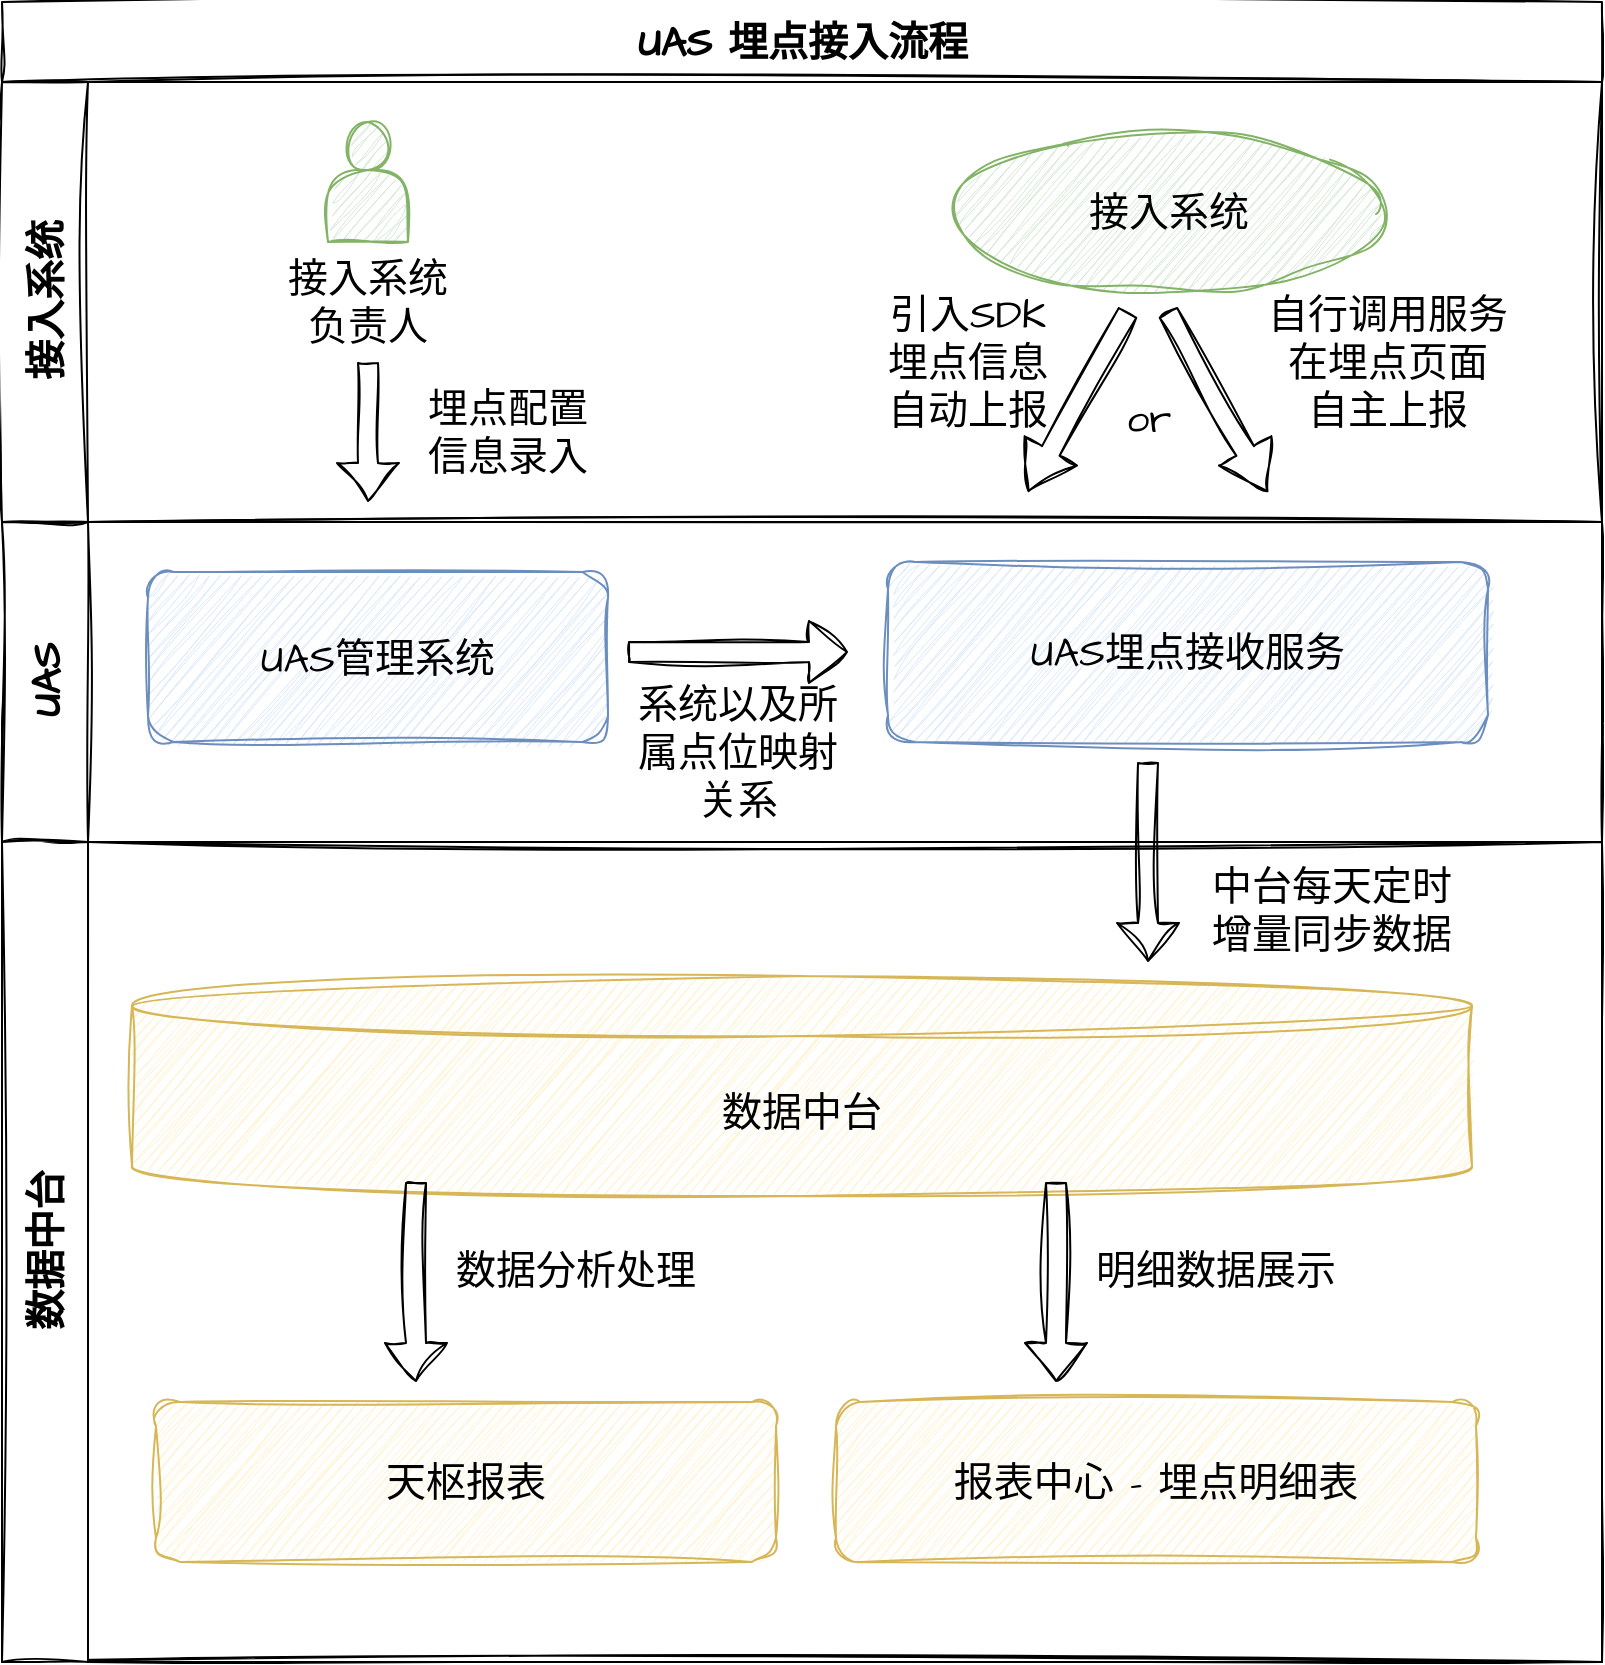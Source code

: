 <mxfile version="21.3.6" type="github">
  <diagram id="C5RBs43oDa-KdzZeNtuy" name="Page-1">
    <mxGraphModel dx="1799" dy="1070" grid="1" gridSize="10" guides="1" tooltips="1" connect="1" arrows="1" fold="1" page="1" pageScale="1" pageWidth="827" pageHeight="1169" math="0" shadow="0">
      <root>
        <mxCell id="WIyWlLk6GJQsqaUBKTNV-0" />
        <mxCell id="WIyWlLk6GJQsqaUBKTNV-1" parent="WIyWlLk6GJQsqaUBKTNV-0" />
        <mxCell id="iw7mZYzHqcS886OfsrDb-45" value="UAS 埋点接入流程" style="swimlane;childLayout=stackLayout;resizeParent=1;resizeParentMax=0;horizontal=1;startSize=40;horizontalStack=0;sketch=1;hachureGap=4;jiggle=2;curveFitting=1;fontFamily=Architects Daughter;fontSource=https%3A%2F%2Ffonts.googleapis.com%2Fcss%3Ffamily%3DArchitects%2BDaughter;fontSize=20;labelBorderColor=none;html=1;" vertex="1" parent="WIyWlLk6GJQsqaUBKTNV-1">
          <mxGeometry x="13" y="100" width="800" height="830" as="geometry">
            <mxRectangle x="27" y="130" width="80" height="40" as="alternateBounds" />
          </mxGeometry>
        </mxCell>
        <mxCell id="iw7mZYzHqcS886OfsrDb-54" value="接入系统" style="swimlane;startSize=43;horizontal=0;html=1;sketch=1;hachureGap=4;jiggle=2;curveFitting=1;fontFamily=Architects Daughter;fontSource=https%3A%2F%2Ffonts.googleapis.com%2Fcss%3Ffamily%3DArchitects%2BDaughter;fontSize=20;" vertex="1" parent="iw7mZYzHqcS886OfsrDb-45">
          <mxGeometry y="40" width="800" height="220" as="geometry">
            <mxRectangle y="580" width="790" height="40" as="alternateBounds" />
          </mxGeometry>
        </mxCell>
        <mxCell id="iw7mZYzHqcS886OfsrDb-6" value="" style="shape=actor;whiteSpace=wrap;html=1;sketch=1;hachureGap=4;jiggle=2;curveFitting=1;fontFamily=Architects Daughter;fontSource=https%3A%2F%2Ffonts.googleapis.com%2Fcss%3Ffamily%3DArchitects%2BDaughter;fontSize=20;fillColor=#d5e8d4;strokeColor=#82b366;" vertex="1" parent="iw7mZYzHqcS886OfsrDb-54">
          <mxGeometry x="163" y="20" width="40" height="60" as="geometry" />
        </mxCell>
        <mxCell id="iw7mZYzHqcS886OfsrDb-7" value="接入系统" style="ellipse;whiteSpace=wrap;html=1;sketch=1;hachureGap=4;jiggle=2;curveFitting=1;fontFamily=Architects Daughter;fontSource=https%3A%2F%2Ffonts.googleapis.com%2Fcss%3Ffamily%3DArchitects%2BDaughter;fontSize=20;fillColor=#d5e8d4;strokeColor=#82b366;" vertex="1" parent="iw7mZYzHqcS886OfsrDb-54">
          <mxGeometry x="475.5" y="25" width="215" height="80" as="geometry" />
        </mxCell>
        <mxCell id="iw7mZYzHqcS886OfsrDb-11" value="接入系统负责人" style="text;html=1;strokeColor=none;fillColor=none;align=center;verticalAlign=middle;whiteSpace=wrap;rounded=0;fontSize=20;fontFamily=Architects Daughter;" vertex="1" parent="iw7mZYzHqcS886OfsrDb-54">
          <mxGeometry x="133" y="90" width="100" height="40" as="geometry" />
        </mxCell>
        <mxCell id="iw7mZYzHqcS886OfsrDb-13" value="" style="shape=flexArrow;endArrow=classic;html=1;rounded=0;sketch=1;hachureGap=4;jiggle=2;curveFitting=1;fontFamily=Architects Daughter;fontSource=https%3A%2F%2Ffonts.googleapis.com%2Fcss%3Ffamily%3DArchitects%2BDaughter;fontSize=16;" edge="1" parent="iw7mZYzHqcS886OfsrDb-54">
          <mxGeometry width="50" height="50" relative="1" as="geometry">
            <mxPoint x="183" y="140" as="sourcePoint" />
            <mxPoint x="183" y="210" as="targetPoint" />
          </mxGeometry>
        </mxCell>
        <mxCell id="iw7mZYzHqcS886OfsrDb-15" value="埋点配置信息录入" style="text;html=1;strokeColor=none;fillColor=none;align=center;verticalAlign=middle;whiteSpace=wrap;rounded=0;fontSize=20;fontFamily=Architects Daughter;" vertex="1" parent="iw7mZYzHqcS886OfsrDb-54">
          <mxGeometry x="203" y="160" width="100" height="30" as="geometry" />
        </mxCell>
        <mxCell id="iw7mZYzHqcS886OfsrDb-18" value="" style="shape=flexArrow;endArrow=classic;html=1;rounded=0;sketch=1;hachureGap=4;jiggle=2;curveFitting=1;fontFamily=Architects Daughter;fontSource=https%3A%2F%2Ffonts.googleapis.com%2Fcss%3Ffamily%3DArchitects%2BDaughter;fontSize=16;endWidth=19;endSize=7.33;" edge="1" parent="iw7mZYzHqcS886OfsrDb-54">
          <mxGeometry width="50" height="50" relative="1" as="geometry">
            <mxPoint x="563" y="115" as="sourcePoint" />
            <mxPoint x="513" y="205" as="targetPoint" />
          </mxGeometry>
        </mxCell>
        <mxCell id="iw7mZYzHqcS886OfsrDb-19" value="" style="shape=flexArrow;endArrow=classic;html=1;rounded=0;sketch=1;hachureGap=4;jiggle=2;curveFitting=1;fontFamily=Architects Daughter;fontSource=https%3A%2F%2Ffonts.googleapis.com%2Fcss%3Ffamily%3DArchitects%2BDaughter;fontSize=16;endWidth=19;endSize=7.33;" edge="1" parent="iw7mZYzHqcS886OfsrDb-54">
          <mxGeometry width="50" height="50" relative="1" as="geometry">
            <mxPoint x="583" y="115" as="sourcePoint" />
            <mxPoint x="633" y="205" as="targetPoint" />
          </mxGeometry>
        </mxCell>
        <mxCell id="iw7mZYzHqcS886OfsrDb-21" value="or" style="text;html=1;align=center;verticalAlign=middle;resizable=0;points=[];autosize=1;strokeColor=none;fillColor=none;fontSize=20;fontFamily=Architects Daughter;" vertex="1" parent="iw7mZYzHqcS886OfsrDb-54">
          <mxGeometry x="548" y="148" width="50" height="40" as="geometry" />
        </mxCell>
        <mxCell id="iw7mZYzHqcS886OfsrDb-22" value="自行调用服务&lt;br&gt;在埋点页面&lt;br&gt;自主上报" style="text;html=1;strokeColor=none;fillColor=none;align=center;verticalAlign=middle;whiteSpace=wrap;rounded=0;fontSize=20;fontFamily=Architects Daughter;" vertex="1" parent="iw7mZYzHqcS886OfsrDb-54">
          <mxGeometry x="598" y="106.5" width="190" height="67" as="geometry" />
        </mxCell>
        <mxCell id="iw7mZYzHqcS886OfsrDb-23" value="引入SDK&lt;br&gt;埋点信息自动上报" style="text;html=1;strokeColor=none;fillColor=none;align=center;verticalAlign=middle;whiteSpace=wrap;rounded=0;fontSize=20;fontFamily=Architects Daughter;" vertex="1" parent="iw7mZYzHqcS886OfsrDb-54">
          <mxGeometry x="433" y="125" width="100" height="30" as="geometry" />
        </mxCell>
        <mxCell id="iw7mZYzHqcS886OfsrDb-46" value="UAS" style="swimlane;startSize=43;horizontal=0;html=1;sketch=1;hachureGap=4;jiggle=2;curveFitting=1;fontFamily=Architects Daughter;fontSource=https%3A%2F%2Ffonts.googleapis.com%2Fcss%3Ffamily%3DArchitects%2BDaughter;fontSize=20;" vertex="1" parent="iw7mZYzHqcS886OfsrDb-45">
          <mxGeometry y="260" width="800" height="160" as="geometry" />
        </mxCell>
        <mxCell id="iw7mZYzHqcS886OfsrDb-1" value="UAS管理系统" style="rounded=1;whiteSpace=wrap;html=1;sketch=1;hachureGap=4;jiggle=2;curveFitting=1;fontFamily=Architects Daughter;fontSource=https%3A%2F%2Ffonts.googleapis.com%2Fcss%3Ffamily%3DArchitects%2BDaughter;fontSize=20;fillColor=#dae8fc;strokeColor=#6c8ebf;" vertex="1" parent="iw7mZYzHqcS886OfsrDb-46">
          <mxGeometry x="73" y="25" width="230" height="85" as="geometry" />
        </mxCell>
        <mxCell id="iw7mZYzHqcS886OfsrDb-2" value="UAS埋点接收服务" style="rounded=1;whiteSpace=wrap;html=1;sketch=1;hachureGap=4;jiggle=2;curveFitting=1;fontFamily=Architects Daughter;fontSource=https%3A%2F%2Ffonts.googleapis.com%2Fcss%3Ffamily%3DArchitects%2BDaughter;fontSize=20;fillColor=#dae8fc;strokeColor=#6c8ebf;" vertex="1" parent="iw7mZYzHqcS886OfsrDb-46">
          <mxGeometry x="443" y="20" width="300" height="90" as="geometry" />
        </mxCell>
        <mxCell id="iw7mZYzHqcS886OfsrDb-24" value="" style="shape=flexArrow;endArrow=classic;html=1;rounded=0;sketch=1;hachureGap=4;jiggle=2;curveFitting=1;fontFamily=Architects Daughter;fontSource=https%3A%2F%2Ffonts.googleapis.com%2Fcss%3Ffamily%3DArchitects%2BDaughter;fontSize=16;" edge="1" parent="iw7mZYzHqcS886OfsrDb-46">
          <mxGeometry width="50" height="50" relative="1" as="geometry">
            <mxPoint x="313" y="65" as="sourcePoint" />
            <mxPoint x="423" y="65" as="targetPoint" />
          </mxGeometry>
        </mxCell>
        <mxCell id="iw7mZYzHqcS886OfsrDb-37" value="系统以及所属点位映射关系" style="text;html=1;strokeColor=none;fillColor=none;align=center;verticalAlign=middle;whiteSpace=wrap;rounded=0;fontSize=20;fontFamily=Architects Daughter;" vertex="1" parent="iw7mZYzHqcS886OfsrDb-46">
          <mxGeometry x="313" y="100" width="110" height="30" as="geometry" />
        </mxCell>
        <mxCell id="iw7mZYzHqcS886OfsrDb-27" value="" style="shape=flexArrow;endArrow=classic;html=1;rounded=0;sketch=1;hachureGap=4;jiggle=2;curveFitting=1;fontFamily=Architects Daughter;fontSource=https%3A%2F%2Ffonts.googleapis.com%2Fcss%3Ffamily%3DArchitects%2BDaughter;fontSize=16;" edge="1" parent="iw7mZYzHqcS886OfsrDb-46">
          <mxGeometry width="50" height="50" relative="1" as="geometry">
            <mxPoint x="573" y="120" as="sourcePoint" />
            <mxPoint x="573" y="220" as="targetPoint" />
          </mxGeometry>
        </mxCell>
        <mxCell id="iw7mZYzHqcS886OfsrDb-47" value="数据中台" style="swimlane;startSize=43;horizontal=0;html=1;sketch=1;hachureGap=4;jiggle=2;curveFitting=1;fontFamily=Architects Daughter;fontSource=https%3A%2F%2Ffonts.googleapis.com%2Fcss%3Ffamily%3DArchitects%2BDaughter;fontSize=20;" vertex="1" parent="iw7mZYzHqcS886OfsrDb-45">
          <mxGeometry y="420" width="800" height="410" as="geometry" />
        </mxCell>
        <mxCell id="iw7mZYzHqcS886OfsrDb-3" value="数据中台" style="shape=cylinder3;whiteSpace=wrap;html=1;boundedLbl=1;backgroundOutline=1;size=15;sketch=1;hachureGap=4;jiggle=2;curveFitting=1;fontFamily=Architects Daughter;fontSource=https%3A%2F%2Ffonts.googleapis.com%2Fcss%3Ffamily%3DArchitects%2BDaughter;fontSize=20;fillColor=#fff2cc;strokeColor=#d6b656;" vertex="1" parent="iw7mZYzHqcS886OfsrDb-47">
          <mxGeometry x="65" y="67" width="670" height="110" as="geometry" />
        </mxCell>
        <mxCell id="iw7mZYzHqcS886OfsrDb-29" value="中台每天定时增量同步数据" style="text;html=1;strokeColor=none;fillColor=none;align=center;verticalAlign=middle;whiteSpace=wrap;rounded=0;fontSize=20;fontFamily=Architects Daughter;" vertex="1" parent="iw7mZYzHqcS886OfsrDb-47">
          <mxGeometry x="595" width="140" height="67" as="geometry" />
        </mxCell>
        <mxCell id="iw7mZYzHqcS886OfsrDb-30" value="天枢报表" style="rounded=1;whiteSpace=wrap;html=1;sketch=1;hachureGap=4;jiggle=2;curveFitting=1;fontFamily=Architects Daughter;fontSource=https%3A%2F%2Ffonts.googleapis.com%2Fcss%3Ffamily%3DArchitects%2BDaughter;fontSize=20;fillColor=#fff2cc;strokeColor=#d6b656;" vertex="1" parent="WIyWlLk6GJQsqaUBKTNV-1">
          <mxGeometry x="90" y="800" width="310" height="80" as="geometry" />
        </mxCell>
        <mxCell id="iw7mZYzHqcS886OfsrDb-31" value="报表中心 - 埋点明细表" style="rounded=1;whiteSpace=wrap;html=1;sketch=1;hachureGap=4;jiggle=2;curveFitting=1;fontFamily=Architects Daughter;fontSource=https%3A%2F%2Ffonts.googleapis.com%2Fcss%3Ffamily%3DArchitects%2BDaughter;fontSize=20;fillColor=#fff2cc;strokeColor=#d6b656;" vertex="1" parent="WIyWlLk6GJQsqaUBKTNV-1">
          <mxGeometry x="430" y="800" width="320" height="80" as="geometry" />
        </mxCell>
        <mxCell id="iw7mZYzHqcS886OfsrDb-32" value="" style="shape=flexArrow;endArrow=classic;html=1;rounded=0;sketch=1;hachureGap=4;jiggle=2;curveFitting=1;fontFamily=Architects Daughter;fontSource=https%3A%2F%2Ffonts.googleapis.com%2Fcss%3Ffamily%3DArchitects%2BDaughter;fontSize=16;" edge="1" parent="WIyWlLk6GJQsqaUBKTNV-1">
          <mxGeometry width="50" height="50" relative="1" as="geometry">
            <mxPoint x="220" y="690" as="sourcePoint" />
            <mxPoint x="220" y="790" as="targetPoint" />
          </mxGeometry>
        </mxCell>
        <mxCell id="iw7mZYzHqcS886OfsrDb-33" value="数据分析处理" style="text;html=1;strokeColor=none;fillColor=none;align=center;verticalAlign=middle;whiteSpace=wrap;rounded=0;fontSize=20;fontFamily=Architects Daughter;" vertex="1" parent="WIyWlLk6GJQsqaUBKTNV-1">
          <mxGeometry x="230" y="700" width="140" height="67" as="geometry" />
        </mxCell>
        <mxCell id="iw7mZYzHqcS886OfsrDb-34" value="" style="shape=flexArrow;endArrow=classic;html=1;rounded=0;sketch=1;hachureGap=4;jiggle=2;curveFitting=1;fontFamily=Architects Daughter;fontSource=https%3A%2F%2Ffonts.googleapis.com%2Fcss%3Ffamily%3DArchitects%2BDaughter;fontSize=16;" edge="1" parent="WIyWlLk6GJQsqaUBKTNV-1">
          <mxGeometry width="50" height="50" relative="1" as="geometry">
            <mxPoint x="540" y="690" as="sourcePoint" />
            <mxPoint x="540" y="790" as="targetPoint" />
          </mxGeometry>
        </mxCell>
        <mxCell id="iw7mZYzHqcS886OfsrDb-35" value="明细数据展示" style="text;html=1;strokeColor=none;fillColor=none;align=center;verticalAlign=middle;whiteSpace=wrap;rounded=0;fontSize=20;fontFamily=Architects Daughter;" vertex="1" parent="WIyWlLk6GJQsqaUBKTNV-1">
          <mxGeometry x="550" y="700" width="140" height="67" as="geometry" />
        </mxCell>
      </root>
    </mxGraphModel>
  </diagram>
</mxfile>
